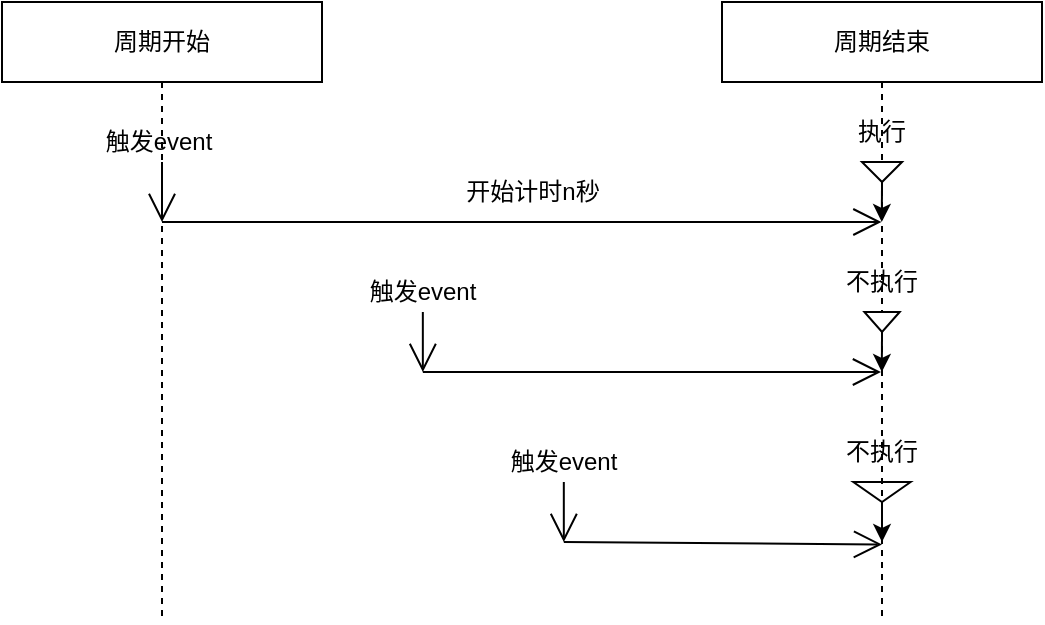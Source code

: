 <mxfile>
    <diagram id="23iRSUPoRavnBvh4doch" name="Page-1">
        <mxGraphModel dx="1002" dy="2046" grid="1" gridSize="10" guides="1" tooltips="1" connect="1" arrows="1" fold="1" page="1" pageScale="1" pageWidth="827" pageHeight="1169" math="0" shadow="0">
            <root>
                <mxCell id="0"/>
                <mxCell id="1" parent="0"/>
                <mxCell id="30" value="" style="group" vertex="1" connectable="0" parent="1">
                    <mxGeometry x="120" y="450" width="520" height="310" as="geometry"/>
                </mxCell>
                <mxCell id="3" value="周期开始" style="shape=umlLifeline;perimeter=lifelinePerimeter;whiteSpace=wrap;html=1;container=0;collapsible=0;recursiveResize=0;outlineConnect=0;" vertex="1" parent="30">
                    <mxGeometry width="160" height="310" as="geometry"/>
                </mxCell>
                <mxCell id="4" value="" style="group" vertex="1" connectable="0" parent="30">
                    <mxGeometry x="80" y="60" width="370" height="50" as="geometry"/>
                </mxCell>
                <mxCell id="5" value="" style="endArrow=open;endFill=1;endSize=12;html=1;" edge="1" parent="4" source="3">
                    <mxGeometry width="160" relative="1" as="geometry">
                        <mxPoint x="66.628" y="50" as="sourcePoint"/>
                        <mxPoint x="359.722" y="50" as="targetPoint"/>
                    </mxGeometry>
                </mxCell>
                <mxCell id="8" value="" style="endArrow=open;endFill=1;endSize=12;html=1;" edge="1" parent="4">
                    <mxGeometry width="160" relative="1" as="geometry">
                        <mxPoint x="0.002" y="20" as="sourcePoint"/>
                        <mxPoint x="0.002" y="50" as="targetPoint"/>
                    </mxGeometry>
                </mxCell>
                <mxCell id="9" value="触发event" style="text;html=1;strokeColor=none;fillColor=none;align=center;verticalAlign=middle;whiteSpace=wrap;rounded=0;" vertex="1" parent="4">
                    <mxGeometry x="-68.405" width="133.256" height="20" as="geometry"/>
                </mxCell>
                <mxCell id="10" value="开始计时n秒" style="text;html=1;strokeColor=none;fillColor=none;align=center;verticalAlign=middle;whiteSpace=wrap;rounded=0;" vertex="1" parent="4">
                    <mxGeometry x="133.697" y="20" width="102.607" height="30" as="geometry"/>
                </mxCell>
                <mxCell id="12" value="" style="group" vertex="1" connectable="0" parent="30">
                    <mxGeometry x="160" y="135" width="280" height="50" as="geometry"/>
                </mxCell>
                <mxCell id="13" value="" style="endArrow=open;endFill=1;endSize=12;html=1;" edge="1" parent="12" target="26">
                    <mxGeometry width="160" relative="1" as="geometry">
                        <mxPoint x="50.421" y="50" as="sourcePoint"/>
                        <mxPoint x="235.298" y="50" as="targetPoint"/>
                    </mxGeometry>
                </mxCell>
                <mxCell id="16" value="" style="endArrow=open;endFill=1;endSize=12;html=1;" edge="1" parent="12">
                    <mxGeometry width="160" relative="1" as="geometry">
                        <mxPoint x="50.421" y="20" as="sourcePoint"/>
                        <mxPoint x="50.421" y="50" as="targetPoint"/>
                    </mxGeometry>
                </mxCell>
                <mxCell id="17" value="触发event" style="text;html=1;strokeColor=none;fillColor=none;align=center;verticalAlign=middle;whiteSpace=wrap;rounded=0;" vertex="1" parent="12">
                    <mxGeometry width="100.842" height="20" as="geometry"/>
                </mxCell>
                <mxCell id="20" value="" style="group" vertex="1" connectable="0" parent="30">
                    <mxGeometry x="240" y="220" width="280" height="90" as="geometry"/>
                </mxCell>
                <mxCell id="21" value="" style="endArrow=open;endFill=1;endSize=12;html=1;entryX=0.5;entryY=0.875;entryDx=0;entryDy=0;entryPerimeter=0;" edge="1" parent="20" target="26">
                    <mxGeometry width="160" relative="1" as="geometry">
                        <mxPoint x="40.909" y="50" as="sourcePoint"/>
                        <mxPoint x="190.909" y="50" as="targetPoint"/>
                    </mxGeometry>
                </mxCell>
                <mxCell id="22" style="edgeStyle=none;html=1;exitX=1;exitY=0.5;exitDx=0;exitDy=0;" edge="1" parent="20" source="23" target="26">
                    <mxGeometry relative="1" as="geometry">
                        <mxPoint x="200" y="110" as="targetPoint"/>
                        <Array as="points">
                            <mxPoint x="200" y="50"/>
                        </Array>
                    </mxGeometry>
                </mxCell>
                <mxCell id="23" value="" style="triangle;whiteSpace=wrap;html=1;direction=north;rotation=-180;" vertex="1" parent="20">
                    <mxGeometry x="185.684" y="20" width="28.636" height="10" as="geometry"/>
                </mxCell>
                <mxCell id="24" value="" style="endArrow=open;endFill=1;endSize=12;html=1;" edge="1" parent="20">
                    <mxGeometry width="160" relative="1" as="geometry">
                        <mxPoint x="40.909" y="20" as="sourcePoint"/>
                        <mxPoint x="40.909" y="50" as="targetPoint"/>
                    </mxGeometry>
                </mxCell>
                <mxCell id="25" value="触发event" style="text;html=1;strokeColor=none;fillColor=none;align=center;verticalAlign=middle;whiteSpace=wrap;rounded=0;" vertex="1" parent="20">
                    <mxGeometry width="81.818" height="20" as="geometry"/>
                </mxCell>
                <mxCell id="26" value="周期结束" style="shape=umlLifeline;perimeter=lifelinePerimeter;whiteSpace=wrap;html=1;container=1;collapsible=0;recursiveResize=0;outlineConnect=0;" vertex="1" parent="20">
                    <mxGeometry x="120" y="-220" width="160" height="310" as="geometry"/>
                </mxCell>
                <mxCell id="6" style="edgeStyle=none;html=1;exitX=1;exitY=0.5;exitDx=0;exitDy=0;" edge="1" parent="26" source="7">
                    <mxGeometry relative="1" as="geometry">
                        <mxPoint x="79.884" y="110" as="targetPoint"/>
                    </mxGeometry>
                </mxCell>
                <mxCell id="7" value="" style="triangle;whiteSpace=wrap;html=1;direction=north;rotation=-180;" vertex="1" parent="26">
                    <mxGeometry x="70" y="80" width="20.02" height="10" as="geometry"/>
                </mxCell>
                <mxCell id="11" value="执行" style="text;html=1;strokeColor=none;fillColor=none;align=center;verticalAlign=middle;whiteSpace=wrap;rounded=0;" vertex="1" parent="26">
                    <mxGeometry x="30.086" y="50" width="99.834" height="30" as="geometry"/>
                </mxCell>
                <mxCell id="14" style="edgeStyle=none;html=1;exitX=1;exitY=0.5;exitDx=0;exitDy=0;" edge="1" parent="26" source="15">
                    <mxGeometry relative="1" as="geometry">
                        <mxPoint x="79.913" y="185" as="targetPoint"/>
                    </mxGeometry>
                </mxCell>
                <mxCell id="15" value="" style="triangle;whiteSpace=wrap;html=1;direction=north;rotation=-180;" vertex="1" parent="26">
                    <mxGeometry x="71.19" y="155" width="17.64" height="10" as="geometry"/>
                </mxCell>
                <mxCell id="19" value="不执行" style="text;html=1;strokeColor=none;fillColor=none;align=center;verticalAlign=middle;whiteSpace=wrap;rounded=0;" vertex="1" parent="26">
                    <mxGeometry x="41.182" y="125" width="77.648" height="30" as="geometry"/>
                </mxCell>
                <mxCell id="28" value="不执行" style="text;html=1;strokeColor=none;fillColor=none;align=center;verticalAlign=middle;whiteSpace=wrap;rounded=0;" vertex="1" parent="20">
                    <mxGeometry x="170" y="-10" width="60" height="30" as="geometry"/>
                </mxCell>
            </root>
        </mxGraphModel>
    </diagram>
</mxfile>